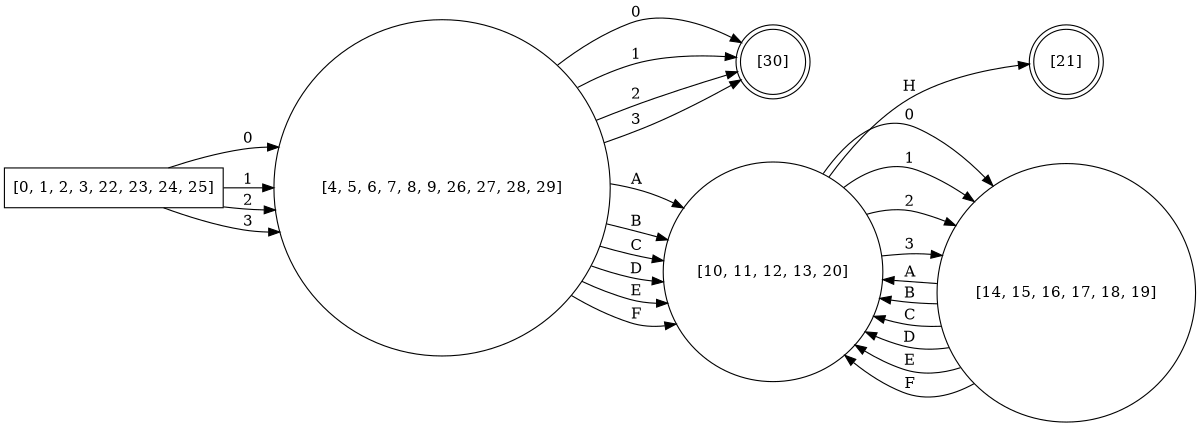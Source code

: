 digraph finite_state_machine {
	rankdir=LR size="8,5"
	node [shape=rectangular]
	"[0, 1, 2, 3, 22, 23, 24, 25]"
	node [shape=doublecircle]
	"[30]"
	node [shape=doublecircle]
	"[30]"
	node [shape=doublecircle]
	"[30]"
	node [shape=doublecircle]
	"[30]"
	node [shape=doublecircle]
	"[21]"
	node [shape=circle]
	"[0, 1, 2, 3, 22, 23, 24, 25]" -> "[4, 5, 6, 7, 8, 9, 26, 27, 28, 29]" [label=0]
	"[0, 1, 2, 3, 22, 23, 24, 25]" -> "[4, 5, 6, 7, 8, 9, 26, 27, 28, 29]" [label=1]
	"[0, 1, 2, 3, 22, 23, 24, 25]" -> "[4, 5, 6, 7, 8, 9, 26, 27, 28, 29]" [label=2]
	"[0, 1, 2, 3, 22, 23, 24, 25]" -> "[4, 5, 6, 7, 8, 9, 26, 27, 28, 29]" [label=3]
	"[4, 5, 6, 7, 8, 9, 26, 27, 28, 29]" -> "[30]" [label=0]
	"[4, 5, 6, 7, 8, 9, 26, 27, 28, 29]" -> "[30]" [label=1]
	"[4, 5, 6, 7, 8, 9, 26, 27, 28, 29]" -> "[30]" [label=2]
	"[4, 5, 6, 7, 8, 9, 26, 27, 28, 29]" -> "[30]" [label=3]
	"[4, 5, 6, 7, 8, 9, 26, 27, 28, 29]" -> "[10, 11, 12, 13, 20]" [label=A]
	"[4, 5, 6, 7, 8, 9, 26, 27, 28, 29]" -> "[10, 11, 12, 13, 20]" [label=B]
	"[4, 5, 6, 7, 8, 9, 26, 27, 28, 29]" -> "[10, 11, 12, 13, 20]" [label=C]
	"[4, 5, 6, 7, 8, 9, 26, 27, 28, 29]" -> "[10, 11, 12, 13, 20]" [label=D]
	"[4, 5, 6, 7, 8, 9, 26, 27, 28, 29]" -> "[10, 11, 12, 13, 20]" [label=E]
	"[4, 5, 6, 7, 8, 9, 26, 27, 28, 29]" -> "[10, 11, 12, 13, 20]" [label=F]
	"[10, 11, 12, 13, 20]" -> "[14, 15, 16, 17, 18, 19]" [label=0]
	"[10, 11, 12, 13, 20]" -> "[14, 15, 16, 17, 18, 19]" [label=1]
	"[10, 11, 12, 13, 20]" -> "[14, 15, 16, 17, 18, 19]" [label=2]
	"[10, 11, 12, 13, 20]" -> "[14, 15, 16, 17, 18, 19]" [label=3]
	"[10, 11, 12, 13, 20]" -> "[21]" [label=H]
	"[14, 15, 16, 17, 18, 19]" -> "[10, 11, 12, 13, 20]" [label=A]
	"[14, 15, 16, 17, 18, 19]" -> "[10, 11, 12, 13, 20]" [label=B]
	"[14, 15, 16, 17, 18, 19]" -> "[10, 11, 12, 13, 20]" [label=C]
	"[14, 15, 16, 17, 18, 19]" -> "[10, 11, 12, 13, 20]" [label=D]
	"[14, 15, 16, 17, 18, 19]" -> "[10, 11, 12, 13, 20]" [label=E]
	"[14, 15, 16, 17, 18, 19]" -> "[10, 11, 12, 13, 20]" [label=F]
}
